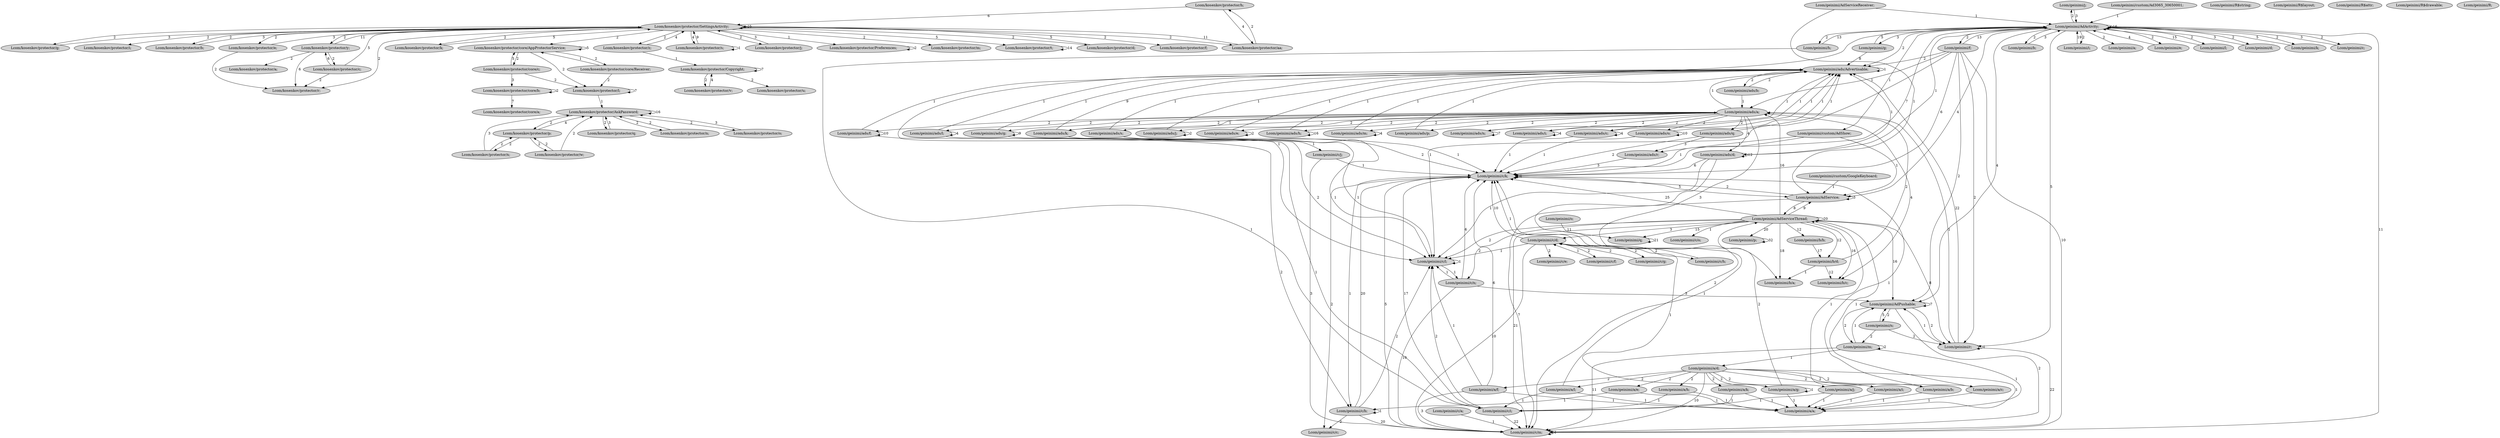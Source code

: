 digraph G {
	edge [style=solid,
		weight=0
	];
	"Lcom/kosenkov/protector/h;"	 [style=filled];
	"Lcom/kosenkov/protector/SettingsActivity;"	 [style=filled];
	"Lcom/kosenkov/protector/h;" -> "Lcom/kosenkov/protector/SettingsActivity;"	 [label=6,
		weight=6];
	"Lcom/kosenkov/protector/aa;"	 [style=filled];
	"Lcom/kosenkov/protector/h;" -> "Lcom/kosenkov/protector/aa;"	 [label=4,
		weight=4];
	"Lcom/geinimi/j;"	 [style=filled];
	"Lcom/geinimi/AdActivity;"	 [style=filled];
	"Lcom/geinimi/j;" -> "Lcom/geinimi/AdActivity;"	 [label=3,
		weight=3];
	"Lcom/geinimi/q;"	 [style=filled];
	"Lcom/geinimi/q;" -> "Lcom/geinimi/q;"	 [label=21,
		weight=21];
	"Lcom/geinimi/ads/q;"	 [style=filled];
	"Lcom/geinimi/ads/Advertisable;"	 [style=filled];
	"Lcom/geinimi/ads/q;" -> "Lcom/geinimi/ads/Advertisable;"	 [label=1,
		weight=1];
	"Lcom/geinimi/c/k;"	 [style=filled];
	"Lcom/geinimi/ads/q;" -> "Lcom/geinimi/c/k;"	 [label=2,
		weight=2];
	"Lcom/geinimi/ads/r;"	 [style=filled];
	"Lcom/geinimi/ads/q;" -> "Lcom/geinimi/ads/r;"	 [label=3,
		weight=3];
	"Lcom/geinimi/a/j;"	 [style=filled];
	"Lcom/geinimi/a/a;"	 [style=filled];
	"Lcom/geinimi/a/j;" -> "Lcom/geinimi/a/a;"	 [label=1,
		weight=1];
	"Lcom/geinimi/c/i;"	 [style=filled];
	"Lcom/geinimi/a/j;" -> "Lcom/geinimi/c/i;"	 [label=1,
		weight=1];
	"Lcom/kosenkov/protector/w;"	 [style=filled];
	"Lcom/kosenkov/protector/p;"	 [style=filled];
	"Lcom/kosenkov/protector/w;" -> "Lcom/kosenkov/protector/p;"	 [label=2,
		weight=2];
	"Lcom/kosenkov/protector/AskPassword;"	 [style=filled];
	"Lcom/kosenkov/protector/w;" -> "Lcom/kosenkov/protector/AskPassword;"	 [label=2,
		weight=2];
	"Lcom/geinimi/c/d;"	 [style=filled];
	"Lcom/geinimi/c/l;"	 [style=filled];
	"Lcom/geinimi/c/d;" -> "Lcom/geinimi/c/l;"	 [label=1,
		weight=1];
	"Lcom/geinimi/c/g;"	 [style=filled];
	"Lcom/geinimi/c/d;" -> "Lcom/geinimi/c/g;"	 [label=2,
		weight=2];
	"Lcom/geinimi/c/f;"	 [style=filled];
	"Lcom/geinimi/c/d;" -> "Lcom/geinimi/c/f;"	 [label=2,
		weight=2];
	"Lcom/geinimi/c/d;" -> "Lcom/geinimi/c/k;"	 [label=10,
		weight=10];
	"Lcom/geinimi/c/h;"	 [style=filled];
	"Lcom/geinimi/c/d;" -> "Lcom/geinimi/c/h;"	 [label=2,
		weight=2];
	"Lcom/geinimi/c/m;"	 [style=filled];
	"Lcom/geinimi/c/d;" -> "Lcom/geinimi/c/m;"	 [label=10,
		weight=10];
	"Lcom/geinimi/c/e;"	 [style=filled];
	"Lcom/geinimi/c/d;" -> "Lcom/geinimi/c/e;"	 [label=2,
		weight=2];
	"Lcom/geinimi/a/b;"	 [style=filled];
	"Lcom/geinimi/a/b;" -> "Lcom/geinimi/a/a;"	 [label=1,
		weight=1];
	"Lcom/geinimi/a/b;" -> "Lcom/geinimi/c/k;"	 [label=1,
		weight=1];
	"Lcom/geinimi/ads/d;"	 [style=filled];
	"Lcom/geinimi/ads/d;" -> "Lcom/geinimi/ads/d;"	 [label=12,
		weight=12];
	"Lcom/geinimi/ads/d;" -> "Lcom/geinimi/c/l;"	 [label=1,
		weight=1];
	"Lcom/geinimi/ads/d;" -> "Lcom/geinimi/ads/Advertisable;"	 [label=1,
		weight=1];
	"Lcom/geinimi/ads/d;" -> "Lcom/geinimi/c/k;"	 [label=6,
		weight=6];
	"Lcom/geinimi/ads/d;" -> "Lcom/geinimi/c/m;"	 [label=1,
		weight=1];
	"Lcom/geinimi/b;"	 [style=filled];
	"Lcom/geinimi/b;" -> "Lcom/geinimi/AdActivity;"	 [label=3,
		weight=3];
	"Lcom/kosenkov/protector/g;"	 [style=filled];
	"Lcom/kosenkov/protector/g;" -> "Lcom/kosenkov/protector/SettingsActivity;"	 [label=3,
		weight=3];
	"Lcom/geinimi/ads/s;"	 [style=filled];
	"Lcom/geinimi/ads/s;" -> "Lcom/geinimi/c/l;"	 [label=1,
		weight=1];
	"Lcom/geinimi/ads/s;" -> "Lcom/geinimi/ads/Advertisable;"	 [label=1,
		weight=1];
	"Lcom/geinimi/ads/s;" -> "Lcom/geinimi/c/k;"	 [label=1,
		weight=1];
	"Lcom/geinimi/ads/l;"	 [style=filled];
	"Lcom/geinimi/ads/l;" -> "Lcom/geinimi/ads/l;"	 [label=4,
		weight=4];
	"Lcom/geinimi/ads/l;" -> "Lcom/geinimi/ads/Advertisable;"	 [label=1,
		weight=1];
	"Lcom/geinimi/ads/l;" -> "Lcom/geinimi/c/i;"	 [label=1,
		weight=1];
	"Lcom/geinimi/c/j;"	 [style=filled];
	"Lcom/geinimi/c/j;" -> "Lcom/geinimi/c/k;"	 [label=1,
		weight=1];
	"Lcom/geinimi/c/j;" -> "Lcom/geinimi/c/m;"	 [label=3,
		weight=3];
	"Lcom/geinimi/c/l;" -> "Lcom/geinimi/c/l;"	 [label=1,
		weight=1];
	"Lcom/geinimi/c/n;"	 [style=filled];
	"Lcom/geinimi/c/l;" -> "Lcom/geinimi/c/n;"	 [label=1,
		weight=1];
	"Lcom/kosenkov/protector/Copyright;"	 [style=filled];
	"Lcom/kosenkov/protector/Copyright;" -> "Lcom/kosenkov/protector/Copyright;"	 [label=7,
		weight=7];
	"Lcom/kosenkov/protector/u;"	 [style=filled];
	"Lcom/kosenkov/protector/Copyright;" -> "Lcom/kosenkov/protector/u;"	 [label=2,
		weight=2];
	"Lcom/kosenkov/protector/v;"	 [style=filled];
	"Lcom/kosenkov/protector/Copyright;" -> "Lcom/kosenkov/protector/v;"	 [label=2,
		weight=2];
	"Lcom/geinimi/a/i;"	 [style=filled];
	"Lcom/geinimi/a/i;" -> "Lcom/geinimi/a/a;"	 [label=1,
		weight=1];
	"Lcom/geinimi/AdServiceThread;"	 [style=filled];
	"Lcom/geinimi/a/i;" -> "Lcom/geinimi/AdServiceThread;"	 [label=1,
		weight=1];
	"Lcom/geinimi/p;"	 [style=filled];
	"Lcom/geinimi/p;" -> "Lcom/geinimi/p;"	 [label=32,
		weight=32];
	"Lcom/kosenkov/protector/i;"	 [style=filled];
	"Lcom/geinimi/ads/Advertisable;" -> "Lcom/geinimi/ads/Advertisable;"	 [label=1,
		weight=1];
	"Lcom/geinimi/ads/b;"	 [style=filled];
	"Lcom/geinimi/ads/Advertisable;" -> "Lcom/geinimi/ads/b;"	 [label=2,
		weight=2];
	"Lcom/geinimi/c/o;"	 [style=filled];
	"Lcom/kosenkov/protector/p;" -> "Lcom/kosenkov/protector/w;"	 [label=2,
		weight=2];
	"Lcom/kosenkov/protector/x;"	 [style=filled];
	"Lcom/kosenkov/protector/p;" -> "Lcom/kosenkov/protector/x;"	 [label=2,
		weight=2];
	"Lcom/kosenkov/protector/p;" -> "Lcom/kosenkov/protector/AskPassword;"	 [label=4,
		weight=4];
	"Lcom/geinimi/i;"	 [style=filled];
	"Lcom/geinimi/i;" -> "Lcom/geinimi/AdActivity;"	 [label=19,
		weight=19];
	"Lcom/geinimi/c/g;" -> "Lcom/geinimi/c/d;"	 [label=2,
		weight=2];
	"Lcom/geinimi/a;"	 [style=filled];
	"Lcom/kosenkov/protector/a;"	 [style=filled];
	"Lcom/geinimi/ads/e;"	 [style=filled];
	"Lcom/geinimi/ads/e;" -> "Lcom/geinimi/ads/Advertisable;"	 [label=1,
		weight=1];
	"Lcom/geinimi/ads/e;" -> "Lcom/geinimi/ads/e;"	 [label=2,
		weight=2];
	"Lcom/kosenkov/protector/x;" -> "Lcom/kosenkov/protector/p;"	 [label=2,
		weight=2];
	"Lcom/kosenkov/protector/x;" -> "Lcom/kosenkov/protector/AskPassword;"	 [label=3,
		weight=3];
	"Lcom/geinimi/ads/m;"	 [style=filled];
	"Lcom/geinimi/ads/m;" -> "Lcom/geinimi/ads/Advertisable;"	 [label=1,
		weight=1];
	"Lcom/geinimi/ads/m;" -> "Lcom/geinimi/ads/m;"	 [label=4,
		weight=4];
	"Lcom/geinimi/a/h;"	 [style=filled];
	"Lcom/geinimi/a/h;" -> "Lcom/geinimi/a/a;"	 [label=1,
		weight=1];
	"Lcom/geinimi/a/h;" -> "Lcom/geinimi/c/i;"	 [label=1,
		weight=1];
	"Lcom/geinimi/h;"	 [style=filled];
	"Lcom/geinimi/h;" -> "Lcom/geinimi/AdActivity;"	 [label=13,
		weight=13];
	"Lcom/geinimi/h;" -> "Lcom/geinimi/c/i;"	 [label=1,
		weight=1];
	"Lcom/kosenkov/protector/q;"	 [style=filled];
	"Lcom/kosenkov/protector/q;" -> "Lcom/kosenkov/protector/AskPassword;"	 [label=3,
		weight=3];
	"Lcom/kosenkov/protector/core/a;"	 [style=filled];
	"Lcom/geinimi/AdServiceReceiver;"	 [style=filled];
	"Lcom/geinimi/AdServiceReceiver;" -> "Lcom/geinimi/AdActivity;"	 [label=1,
		weight=1];
	"Lcom/geinimi/AdService;"	 [style=filled];
	"Lcom/geinimi/AdServiceReceiver;" -> "Lcom/geinimi/AdService;"	 [label=1,
		weight=1];
	"Lcom/geinimi/R$string;"	 [style=filled];
	"Lcom/geinimi/R$layout;"	 [style=filled];
	"Lcom/geinimi/c/f;" -> "Lcom/geinimi/c/d;"	 [label=1,
		weight=1];
	"Lcom/kosenkov/protector/b;"	 [style=filled];
	"Lcom/kosenkov/protector/b;" -> "Lcom/kosenkov/protector/SettingsActivity;"	 [label=3,
		weight=3];
	"Lcom/geinimi/ads/f;"	 [style=filled];
	"Lcom/geinimi/ads/f;" -> "Lcom/geinimi/ads/Advertisable;"	 [label=1,
		weight=1];
	"Lcom/geinimi/ads/f;" -> "Lcom/geinimi/ads/f;"	 [label=10,
		weight=10];
	"Lcom/geinimi/c/b;"	 [style=filled];
	"Lcom/geinimi/ads/f;" -> "Lcom/geinimi/c/b;"	 [label=2,
		weight=2];
	"Lcom/kosenkov/protector/y;"	 [style=filled];
	"Lcom/kosenkov/protector/y;" -> "Lcom/kosenkov/protector/a;"	 [label=2,
		weight=2];
	"Lcom/kosenkov/protector/r;"	 [style=filled];
	"Lcom/kosenkov/protector/y;" -> "Lcom/kosenkov/protector/r;"	 [label=6,
		weight=6];
	"Lcom/kosenkov/protector/y;" -> "Lcom/kosenkov/protector/SettingsActivity;"	 [label=11,
		weight=11];
	"Lcom/kosenkov/protector/c;"	 [style=filled];
	"Lcom/kosenkov/protector/y;" -> "Lcom/kosenkov/protector/c;"	 [label=2,
		weight=2];
	"Lcom/geinimi/ads/n;"	 [style=filled];
	"Lcom/geinimi/ads/n;" -> "Lcom/geinimi/ads/Advertisable;"	 [label=1,
		weight=1];
	"Lcom/geinimi/ads/n;" -> "Lcom/geinimi/ads/n;"	 [label=7,
		weight=7];
	"Lcom/geinimi/c/a;"	 [style=filled];
	"Lcom/geinimi/c/a;" -> "Lcom/geinimi/c/m;"	 [label=1,
		weight=1];
	"Lcom/kosenkov/protector/k;"	 [style=filled];
	"Lcom/kosenkov/protector/k;" -> "Lcom/kosenkov/protector/SettingsActivity;"	 [label=5,
		weight=5];
	"Lcom/geinimi/ads/o;"	 [style=filled];
	"Lcom/geinimi/ads/o;" -> "Lcom/geinimi/ads/Advertisable;"	 [label=1,
		weight=1];
	"Lcom/geinimi/ads/o;" -> "Lcom/geinimi/ads/o;"	 [label=10,
		weight=10];
	"Lcom/geinimi/ads/o;" -> "Lcom/geinimi/c/k;"	 [label=1,
		weight=1];
	"Lcom/kosenkov/protector/core/b;"	 [style=filled];
	"Lcom/kosenkov/protector/core/b;" -> "Lcom/kosenkov/protector/core/a;"	 [label=7,
		weight=7];
	"Lcom/kosenkov/protector/core/b;" -> "Lcom/kosenkov/protector/core/b;"	 [label=2,
		weight=2];
	"Lcom/geinimi/R$attr;"	 [style=filled];
	"Lcom/kosenkov/protector/core/Receiver;"	 [style=filled];
	"Lcom/kosenkov/protector/l;"	 [style=filled];
	"Lcom/kosenkov/protector/core/Receiver;" -> "Lcom/kosenkov/protector/l;"	 [label=2,
		weight=2];
	"Lcom/kosenkov/protector/core/AppProtectorService;"	 [style=filled];
	"Lcom/kosenkov/protector/core/Receiver;" -> "Lcom/kosenkov/protector/core/AppProtectorService;"	 [label=1,
		weight=1];
	"Lcom/geinimi/o;"	 [style=filled];
	"Lcom/geinimi/o;" -> "Lcom/geinimi/q;"	 [label=11,
		weight=11];
	"Lcom/geinimi/ads/g;"	 [style=filled];
	"Lcom/geinimi/ads/g;" -> "Lcom/geinimi/c/l;"	 [label=2,
		weight=2];
	"Lcom/geinimi/ads/g;" -> "Lcom/geinimi/ads/Advertisable;"	 [label=1,
		weight=1];
	"Lcom/geinimi/ads/g;" -> "Lcom/geinimi/ads/g;"	 [label=9,
		weight=9];
	"Lcom/geinimi/g;"	 [style=filled];
	"Lcom/geinimi/g;" -> "Lcom/geinimi/ads/Advertisable;"	 [label=8,
		weight=8];
	"Lcom/geinimi/g;" -> "Lcom/geinimi/AdActivity;"	 [label=5,
		weight=5];
	"Lcom/geinimi/c/k;" -> "Lcom/geinimi/c/k;"	 [label=1,
		weight=1];
	"Lcom/geinimi/c/c;"	 [style=filled];
	"Lcom/geinimi/c/k;" -> "Lcom/geinimi/c/c;"	 [label=2,
		weight=2];
	"Lcom/geinimi/c/k;" -> "Lcom/geinimi/c/m;"	 [label=5,
		weight=5];
	"Lcom/geinimi/c/k;" -> "Lcom/geinimi/c/b;"	 [label=1,
		weight=1];
	"Lcom/geinimi/c/k;" -> "Lcom/geinimi/AdService;"	 [label=5,
		weight=5];
	"Lcom/geinimi/a/g;"	 [style=filled];
	"Lcom/geinimi/a/g;" -> "Lcom/geinimi/c/d;"	 [label=1,
		weight=1];
	"Lcom/geinimi/a/g;" -> "Lcom/geinimi/a/a;"	 [label=1,
		weight=1];
	"Lcom/geinimi/a/g;" -> "Lcom/geinimi/a/g;"	 [label=1,
		weight=1];
	"Lcom/geinimi/a/g;" -> "Lcom/geinimi/AdServiceThread;"	 [label=2,
		weight=2];
	"Lcom/geinimi/AdActivity;" -> "Lcom/geinimi/j;"	 [label=2,
		weight=2];
	"Lcom/geinimi/AdActivity;" -> "Lcom/geinimi/ads/d;"	 [label=1,
		weight=1];
	"Lcom/geinimi/AdActivity;" -> "Lcom/geinimi/b;"	 [label=2,
		weight=2];
	"Lcom/geinimi/AdActivity;" -> "Lcom/geinimi/c/l;"	 [label=1,
		weight=1];
	"Lcom/geinimi/AdActivity;" -> "Lcom/geinimi/ads/Advertisable;"	 [label=2,
		weight=2];
	"Lcom/geinimi/AdActivity;" -> "Lcom/geinimi/i;"	 [label=2,
		weight=2];
	"Lcom/geinimi/AdActivity;" -> "Lcom/geinimi/a;"	 [label=2,
		weight=2];
	"Lcom/geinimi/AdActivity;" -> "Lcom/geinimi/h;"	 [label=2,
		weight=2];
	"Lcom/geinimi/AdActivity;" -> "Lcom/geinimi/g;"	 [label=3,
		weight=3];
	"Lcom/geinimi/AdActivity;" -> "Lcom/geinimi/c/k;"	 [label=7,
		weight=7];
	"Lcom/geinimi/AdActivity;" -> "Lcom/geinimi/AdActivity;"	 [label=16,
		weight=16];
	"Lcom/geinimi/AdPushable;"	 [style=filled];
	"Lcom/geinimi/AdActivity;" -> "Lcom/geinimi/AdPushable;"	 [label=4,
		weight=4];
	"Lcom/geinimi/r;"	 [style=filled];
	"Lcom/geinimi/AdActivity;" -> "Lcom/geinimi/r;"	 [label=5,
		weight=5];
	"Lcom/geinimi/f;"	 [style=filled];
	"Lcom/geinimi/AdActivity;" -> "Lcom/geinimi/f;"	 [label=2,
		weight=2];
	"Lcom/geinimi/custom/AdShow;"	 [style=filled];
	"Lcom/geinimi/AdActivity;" -> "Lcom/geinimi/custom/AdShow;"	 [label=1,
		weight=1];
	"Lcom/geinimi/e;"	 [style=filled];
	"Lcom/geinimi/AdActivity;" -> "Lcom/geinimi/e;"	 [label=2,
		weight=2];
	"Lcom/geinimi/l;"	 [style=filled];
	"Lcom/geinimi/AdActivity;" -> "Lcom/geinimi/l;"	 [label=2,
		weight=2];
	"Lcom/geinimi/AdActivity;" -> "Lcom/geinimi/c/m;"	 [label=11,
		weight=11];
	"Lcom/geinimi/AdActivity;" -> "Lcom/geinimi/AdService;"	 [label=4,
		weight=4];
	"Lcom/geinimi/d;"	 [style=filled];
	"Lcom/geinimi/AdActivity;" -> "Lcom/geinimi/d;"	 [label=2,
		weight=2];
	"Lcom/geinimi/k;"	 [style=filled];
	"Lcom/geinimi/AdActivity;" -> "Lcom/geinimi/k;"	 [label=2,
		weight=2];
	"Lcom/geinimi/c;"	 [style=filled];
	"Lcom/geinimi/AdActivity;" -> "Lcom/geinimi/c;"	 [label=2,
		weight=2];
	"Lcom/kosenkov/protector/SettingsActivity;" -> "Lcom/kosenkov/protector/g;"	 [label=2,
		weight=2];
	"Lcom/kosenkov/protector/SettingsActivity;" -> "Lcom/kosenkov/protector/i;"	 [label=2,
		weight=2];
	"Lcom/kosenkov/protector/SettingsActivity;" -> "Lcom/kosenkov/protector/b;"	 [label=2,
		weight=2];
	"Lcom/kosenkov/protector/SettingsActivity;" -> "Lcom/kosenkov/protector/y;"	 [label=2,
		weight=2];
	"Lcom/kosenkov/protector/SettingsActivity;" -> "Lcom/kosenkov/protector/k;"	 [label=2,
		weight=2];
	"Lcom/kosenkov/protector/SettingsActivity;" -> "Lcom/kosenkov/protector/r;"	 [label=2,
		weight=2];
	"Lcom/kosenkov/protector/SettingsActivity;" -> "Lcom/kosenkov/protector/SettingsActivity;"	 [label=25,
		weight=25];
	"Lcom/kosenkov/protector/z;"	 [style=filled];
	"Lcom/kosenkov/protector/SettingsActivity;" -> "Lcom/kosenkov/protector/z;"	 [label=2,
		weight=2];
	"Lcom/kosenkov/protector/s;"	 [style=filled];
	"Lcom/kosenkov/protector/SettingsActivity;" -> "Lcom/kosenkov/protector/s;"	 [label=4,
		weight=4];
	"Lcom/kosenkov/protector/j;"	 [style=filled];
	"Lcom/kosenkov/protector/SettingsActivity;" -> "Lcom/kosenkov/protector/j;"	 [label=2,
		weight=2];
	"Lcom/kosenkov/protector/Preferences;"	 [style=filled];
	"Lcom/kosenkov/protector/SettingsActivity;" -> "Lcom/kosenkov/protector/Preferences;"	 [label=1,
		weight=1];
	"Lcom/kosenkov/protector/m;"	 [style=filled];
	"Lcom/kosenkov/protector/SettingsActivity;" -> "Lcom/kosenkov/protector/m;"	 [label=2,
		weight=2];
	"Lcom/kosenkov/protector/t;"	 [style=filled];
	"Lcom/kosenkov/protector/SettingsActivity;" -> "Lcom/kosenkov/protector/t;"	 [label=5,
		weight=5];
	"Lcom/kosenkov/protector/d;"	 [style=filled];
	"Lcom/kosenkov/protector/SettingsActivity;" -> "Lcom/kosenkov/protector/d;"	 [label=2,
		weight=2];
	"Lcom/kosenkov/protector/SettingsActivity;" -> "Lcom/kosenkov/protector/aa;"	 [label=2,
		weight=2];
	"Lcom/kosenkov/protector/e;"	 [style=filled];
	"Lcom/kosenkov/protector/SettingsActivity;" -> "Lcom/kosenkov/protector/e;"	 [label=2,
		weight=2];
	"Lcom/kosenkov/protector/SettingsActivity;" -> "Lcom/kosenkov/protector/core/AppProtectorService;"	 [label=2,
		weight=2];
	"Lcom/kosenkov/protector/f;"	 [style=filled];
	"Lcom/kosenkov/protector/SettingsActivity;" -> "Lcom/kosenkov/protector/f;"	 [label=2,
		weight=2];
	"Lcom/kosenkov/protector/z;" -> "Lcom/kosenkov/protector/Copyright;"	 [label=1,
		weight=1];
	"Lcom/kosenkov/protector/z;" -> "Lcom/kosenkov/protector/SettingsActivity;"	 [label=4,
		weight=4];
	"Lcom/geinimi/c/i;" -> "Lcom/geinimi/c/l;"	 [label=2,
		weight=2];
	"Lcom/geinimi/c/i;" -> "Lcom/geinimi/c/k;"	 [label=17,
		weight=17];
	"Lcom/geinimi/c/i;" -> "Lcom/geinimi/c/m;"	 [label=22,
		weight=22];
	"Lcom/geinimi/AdPushable;" -> "Lcom/geinimi/AdPushable;"	 [label=7,
		weight=7];
	"Lcom/geinimi/n;"	 [style=filled];
	"Lcom/geinimi/AdPushable;" -> "Lcom/geinimi/n;"	 [label=2,
		weight=2];
	"Lcom/geinimi/AdPushable;" -> "Lcom/geinimi/r;"	 [label=2,
		weight=2];
	"Lcom/geinimi/m;"	 [style=filled];
	"Lcom/geinimi/AdPushable;" -> "Lcom/geinimi/m;"	 [label=2,
		weight=2];
	"Lcom/geinimi/AdPushable;" -> "Lcom/geinimi/c/m;"	 [label=2,
		weight=2];
	"Lcom/geinimi/AdServiceThread;" -> "Lcom/geinimi/q;"	 [label=15,
		weight=15];
	"Lcom/geinimi/AdServiceThread;" -> "Lcom/geinimi/c/d;"	 [label=3,
		weight=3];
	"Lcom/geinimi/AdServiceThread;" -> "Lcom/geinimi/c/l;"	 [label=2,
		weight=2];
	"Lcom/geinimi/AdServiceThread;" -> "Lcom/geinimi/p;"	 [label=20,
		weight=20];
	"Lcom/geinimi/AdServiceThread;" -> "Lcom/geinimi/c/o;"	 [label=1,
		weight=1];
	"Lcom/geinimi/AdServiceThread;" -> "Lcom/geinimi/c/k;"	 [label=25,
		weight=25];
	"Lcom/geinimi/AdServiceThread;" -> "Lcom/geinimi/AdPushable;"	 [label=16,
		weight=16];
	"Lcom/geinimi/AdServiceThread;" -> "Lcom/geinimi/AdServiceThread;"	 [label=20,
		weight=20];
	"Lcom/geinimi/AdServiceThread;" -> "Lcom/geinimi/r;"	 [label=8,
		weight=8];
	"Lcom/geinimi/b/a;"	 [style=filled];
	"Lcom/geinimi/AdServiceThread;" -> "Lcom/geinimi/b/a;"	 [label=18,
		weight=18];
	"Lcom/geinimi/AdServiceThread;" -> "Lcom/geinimi/c/n;"	 [label=2,
		weight=2];
	"Lcom/geinimi/ads/a;"	 [style=filled];
	"Lcom/geinimi/AdServiceThread;" -> "Lcom/geinimi/ads/a;"	 [label=16,
		weight=16];
	"Lcom/geinimi/b/b;"	 [style=filled];
	"Lcom/geinimi/AdServiceThread;" -> "Lcom/geinimi/b/b;"	 [label=12,
		weight=12];
	"Lcom/geinimi/AdServiceThread;" -> "Lcom/geinimi/c/m;"	 [label=21,
		weight=21];
	"Lcom/geinimi/AdServiceThread;" -> "Lcom/geinimi/AdService;"	 [label=9,
		weight=9];
	"Lcom/geinimi/b/c;"	 [style=filled];
	"Lcom/geinimi/AdServiceThread;" -> "Lcom/geinimi/b/c;"	 [label=16,
		weight=16];
	"Lcom/geinimi/b/d;"	 [style=filled];
	"Lcom/geinimi/AdServiceThread;" -> "Lcom/geinimi/b/d;"	 [label=12,
		weight=12];
	"Lcom/geinimi/ads/h;"	 [style=filled];
	"Lcom/geinimi/ads/h;" -> "Lcom/geinimi/ads/Advertisable;"	 [label=1,
		weight=1];
	"Lcom/geinimi/ads/h;" -> "Lcom/geinimi/ads/h;"	 [label=16,
		weight=16];
	"Lcom/kosenkov/protector/l;" -> "Lcom/kosenkov/protector/l;"	 [label=7,
		weight=7];
	"Lcom/kosenkov/protector/l;" -> "Lcom/kosenkov/protector/AskPassword;"	 [label=1,
		weight=1];
	"Lcom/kosenkov/protector/s;" -> "Lcom/kosenkov/protector/SettingsActivity;"	 [label=9,
		weight=9];
	"Lcom/kosenkov/protector/s;" -> "Lcom/kosenkov/protector/s;"	 [label=1,
		weight=1];
	"Lcom/geinimi/R$drawable;"	 [style=filled];
	"Lcom/geinimi/ads/p;"	 [style=filled];
	"Lcom/geinimi/ads/p;" -> "Lcom/geinimi/ads/Advertisable;"	 [label=1,
		weight=1];
	"Lcom/kosenkov/protector/core/c;"	 [style=filled];
	"Lcom/kosenkov/protector/core/c;" -> "Lcom/kosenkov/protector/core/b;"	 [label=3,
		weight=3];
	"Lcom/kosenkov/protector/core/c;" -> "Lcom/kosenkov/protector/l;"	 [label=2,
		weight=2];
	"Lcom/kosenkov/protector/core/c;" -> "Lcom/kosenkov/protector/core/AppProtectorService;"	 [label=5,
		weight=5];
	"Lcom/geinimi/n;" -> "Lcom/geinimi/AdPushable;"	 [label=5,
		weight=5];
	"Lcom/geinimi/n;" -> "Lcom/geinimi/r;"	 [label=2,
		weight=2];
	"Lcom/geinimi/n;" -> "Lcom/geinimi/m;"	 [label=2,
		weight=2];
	"Lcom/kosenkov/protector/c;" -> "Lcom/kosenkov/protector/y;"	 [label=6,
		weight=6];
	"Lcom/kosenkov/protector/c;" -> "Lcom/kosenkov/protector/r;"	 [label=2,
		weight=2];
	"Lcom/kosenkov/protector/c;" -> "Lcom/kosenkov/protector/SettingsActivity;"	 [label=5,
		weight=5];
	"Lcom/geinimi/r;" -> "Lcom/geinimi/ads/Advertisable;"	 [label=22,
		weight=22];
	"Lcom/geinimi/r;" -> "Lcom/geinimi/AdPushable;"	 [label=1,
		weight=1];
	"Lcom/geinimi/r;" -> "Lcom/geinimi/r;"	 [label=1,
		weight=1];
	"Lcom/geinimi/r;" -> "Lcom/geinimi/ads/a;"	 [label=1,
		weight=1];
	"Lcom/geinimi/r;" -> "Lcom/geinimi/c/m;"	 [label=22,
		weight=22];
	"Lcom/geinimi/f;" -> "Lcom/geinimi/c/l;"	 [label=1,
		weight=1];
	"Lcom/geinimi/f;" -> "Lcom/geinimi/ads/Advertisable;"	 [label=2,
		weight=2];
	"Lcom/geinimi/f;" -> "Lcom/geinimi/c/k;"	 [label=6,
		weight=6];
	"Lcom/geinimi/f;" -> "Lcom/geinimi/AdActivity;"	 [label=13,
		weight=13];
	"Lcom/geinimi/f;" -> "Lcom/geinimi/AdPushable;"	 [label=2,
		weight=2];
	"Lcom/geinimi/f;" -> "Lcom/geinimi/r;"	 [label=2,
		weight=2];
	"Lcom/geinimi/f;" -> "Lcom/geinimi/ads/a;"	 [label=1,
		weight=1];
	"Lcom/geinimi/f;" -> "Lcom/geinimi/c/m;"	 [label=10,
		weight=10];
	"Lcom/geinimi/a/f;"	 [style=filled];
	"Lcom/geinimi/a/f;" -> "Lcom/geinimi/c/l;"	 [label=1,
		weight=1];
	"Lcom/geinimi/a/f;" -> "Lcom/geinimi/a/a;"	 [label=1,
		weight=1];
	"Lcom/geinimi/a/f;" -> "Lcom/geinimi/c/k;"	 [label=6,
		weight=6];
	"Lcom/geinimi/a/f;" -> "Lcom/geinimi/c/m;"	 [label=3,
		weight=3];
	"Lcom/kosenkov/protector/j;" -> "Lcom/kosenkov/protector/SettingsActivity;"	 [label=3,
		weight=3];
	"Lcom/geinimi/custom/Ad3065_30650001;"	 [style=filled];
	"Lcom/geinimi/custom/Ad3065_30650001;" -> "Lcom/geinimi/AdActivity;"	 [label=1,
		weight=1];
	"Lcom/geinimi/custom/AdShow;" -> "Lcom/geinimi/c/k;"	 [label=1,
		weight=1];
	"Lcom/geinimi/custom/AdShow;" -> "Lcom/geinimi/AdService;"	 [label=1,
		weight=1];
	"Lcom/geinimi/custom/AdShow;" -> "Lcom/geinimi/ads/r;"	 [label=1,
		weight=1];
	"Lcom/kosenkov/protector/Preferences;" -> "Lcom/kosenkov/protector/Preferences;"	 [label=2,
		weight=2];
	"Lcom/geinimi/ads/i;"	 [style=filled];
	"Lcom/geinimi/ads/i;" -> "Lcom/geinimi/ads/Advertisable;"	 [label=1,
		weight=1];
	"Lcom/geinimi/ads/i;" -> "Lcom/geinimi/ads/i;"	 [label=4,
		weight=4];
	"Lcom/kosenkov/protector/t;" -> "Lcom/kosenkov/protector/t;"	 [label=14,
		weight=14];
	"Lcom/geinimi/c/h;" -> "Lcom/geinimi/c/k;"	 [label=1,
		weight=1];
	"Lcom/geinimi/m;" -> "Lcom/geinimi/a/a;"	 [label=1,
		weight=1];
	"Lcom/geinimi/m;" -> "Lcom/geinimi/AdPushable;"	 [label=1,
		weight=1];
	"Lcom/geinimi/m;" -> "Lcom/geinimi/m;"	 [label=2,
		weight=2];
	"Lcom/geinimi/m;" -> "Lcom/geinimi/c/m;"	 [label=11,
		weight=11];
	"Lcom/geinimi/a/d;"	 [style=filled];
	"Lcom/geinimi/m;" -> "Lcom/geinimi/a/d;"	 [label=1,
		weight=1];
	"Lcom/geinimi/c/n;" -> "Lcom/geinimi/c/l;"	 [label=1,
		weight=1];
	"Lcom/geinimi/c/n;" -> "Lcom/geinimi/c/k;"	 [label=6,
		weight=6];
	"Lcom/geinimi/c/n;" -> "Lcom/geinimi/AdPushable;"	 [label=3,
		weight=3];
	"Lcom/geinimi/c/n;" -> "Lcom/geinimi/c/m;"	 [label=10,
		weight=10];
	"Lcom/geinimi/e;" -> "Lcom/geinimi/AdActivity;"	 [label=4,
		weight=4];
	"Lcom/kosenkov/protector/d;" -> "Lcom/kosenkov/protector/SettingsActivity;"	 [label=5,
		weight=5];
	"Lcom/geinimi/ads/a;" -> "Lcom/geinimi/ads/q;"	 [label=2,
		weight=2];
	"Lcom/geinimi/ads/a;" -> "Lcom/geinimi/ads/d;"	 [label=4,
		weight=4];
	"Lcom/geinimi/ads/a;" -> "Lcom/geinimi/ads/s;"	 [label=2,
		weight=2];
	"Lcom/geinimi/ads/a;" -> "Lcom/geinimi/ads/l;"	 [label=2,
		weight=2];
	"Lcom/geinimi/ads/a;" -> "Lcom/geinimi/ads/Advertisable;"	 [label=1,
		weight=1];
	"Lcom/geinimi/ads/a;" -> "Lcom/geinimi/ads/e;"	 [label=2,
		weight=2];
	"Lcom/geinimi/ads/a;" -> "Lcom/geinimi/ads/m;"	 [label=2,
		weight=2];
	"Lcom/geinimi/ads/a;" -> "Lcom/geinimi/ads/f;"	 [label=2,
		weight=2];
	"Lcom/geinimi/ads/a;" -> "Lcom/geinimi/ads/n;"	 [label=2,
		weight=2];
	"Lcom/geinimi/ads/a;" -> "Lcom/geinimi/ads/o;"	 [label=2,
		weight=2];
	"Lcom/geinimi/ads/a;" -> "Lcom/geinimi/ads/g;"	 [label=2,
		weight=2];
	"Lcom/geinimi/ads/a;" -> "Lcom/geinimi/ads/h;"	 [label=2,
		weight=2];
	"Lcom/geinimi/ads/a;" -> "Lcom/geinimi/ads/p;"	 [label=2,
		weight=2];
	"Lcom/geinimi/ads/a;" -> "Lcom/geinimi/b/a;"	 [label=3,
		weight=3];
	"Lcom/geinimi/ads/a;" -> "Lcom/geinimi/ads/i;"	 [label=2,
		weight=2];
	"Lcom/geinimi/ads/j;"	 [style=filled];
	"Lcom/geinimi/ads/a;" -> "Lcom/geinimi/ads/j;"	 [label=2,
		weight=2];
	"Lcom/geinimi/ads/a;" -> "Lcom/geinimi/b/c;"	 [label=4,
		weight=4];
	"Lcom/geinimi/ads/k;"	 [style=filled];
	"Lcom/geinimi/ads/a;" -> "Lcom/geinimi/ads/k;"	 [label=2,
		weight=2];
	"Lcom/geinimi/ads/c;"	 [style=filled];
	"Lcom/geinimi/ads/a;" -> "Lcom/geinimi/ads/c;"	 [label=2,
		weight=2];
	"Lcom/geinimi/a/e;"	 [style=filled];
	"Lcom/geinimi/a/e;" -> "Lcom/geinimi/a/a;"	 [label=1,
		weight=1];
	"Lcom/geinimi/a/e;" -> "Lcom/geinimi/c/b;"	 [label=1,
		weight=1];
	"Lcom/geinimi/b/b;" -> "Lcom/geinimi/b/d;"	 [label=17,
		weight=17];
	"Lcom/geinimi/ads/j;" -> "Lcom/geinimi/ads/Advertisable;"	 [label=1,
		weight=1];
	"Lcom/geinimi/ads/j;" -> "Lcom/geinimi/ads/j;"	 [label=2,
		weight=2];
	"Lcom/geinimi/l;" -> "Lcom/geinimi/AdActivity;"	 [label=15,
		weight=15];
	"Lcom/geinimi/a/l;"	 [style=filled];
	"Lcom/geinimi/a/l;" -> "Lcom/geinimi/a/a;"	 [label=1,
		weight=1];
	"Lcom/geinimi/a/l;" -> "Lcom/geinimi/c/k;"	 [label=2,
		weight=2];
	"Lcom/geinimi/a/l;" -> "Lcom/geinimi/c/i;"	 [label=1,
		weight=1];
	"Lcom/geinimi/c/m;" -> "Lcom/geinimi/c/m;"	 [label=1,
		weight=1];
	"Lcom/kosenkov/protector/n;"	 [style=filled];
	"Lcom/kosenkov/protector/n;" -> "Lcom/kosenkov/protector/AskPassword;"	 [label=2,
		weight=2];
	"Lcom/kosenkov/protector/aa;" -> "Lcom/kosenkov/protector/h;"	 [label=2,
		weight=2];
	"Lcom/kosenkov/protector/aa;" -> "Lcom/kosenkov/protector/SettingsActivity;"	 [label=11,
		weight=11];
	"Lcom/geinimi/c/b;" -> "Lcom/geinimi/c/l;"	 [label=2,
		weight=2];
	"Lcom/geinimi/c/b;" -> "Lcom/geinimi/c/k;"	 [label=20,
		weight=20];
	"Lcom/geinimi/c/b;" -> "Lcom/geinimi/c/c;"	 [label=2,
		weight=2];
	"Lcom/geinimi/c/b;" -> "Lcom/geinimi/c/m;"	 [label=20,
		weight=20];
	"Lcom/geinimi/c/b;" -> "Lcom/geinimi/c/b;"	 [label=1,
		weight=1];
	"Lcom/geinimi/a/d;" -> "Lcom/geinimi/a/j;"	 [label=2,
		weight=2];
	"Lcom/geinimi/a/d;" -> "Lcom/geinimi/a/b;"	 [label=2,
		weight=2];
	"Lcom/geinimi/a/d;" -> "Lcom/geinimi/a/i;"	 [label=2,
		weight=2];
	"Lcom/geinimi/a/d;" -> "Lcom/geinimi/a/a;"	 [label=1,
		weight=1];
	"Lcom/geinimi/a/d;" -> "Lcom/geinimi/a/h;"	 [label=2,
		weight=2];
	"Lcom/geinimi/a/d;" -> "Lcom/geinimi/a/g;"	 [label=2,
		weight=2];
	"Lcom/geinimi/a/d;" -> "Lcom/geinimi/a/f;"	 [label=2,
		weight=2];
	"Lcom/geinimi/a/d;" -> "Lcom/geinimi/a/e;"	 [label=2,
		weight=2];
	"Lcom/geinimi/a/d;" -> "Lcom/geinimi/a/l;"	 [label=2,
		weight=2];
	"Lcom/geinimi/a/d;" -> "Lcom/geinimi/c/m;"	 [label=10,
		weight=10];
	"Lcom/geinimi/a/k;"	 [style=filled];
	"Lcom/geinimi/a/d;" -> "Lcom/geinimi/a/k;"	 [label=2,
		weight=2];
	"Lcom/geinimi/a/c;"	 [style=filled];
	"Lcom/geinimi/a/d;" -> "Lcom/geinimi/a/c;"	 [label=2,
		weight=2];
	"Lcom/geinimi/AdService;" -> "Lcom/geinimi/c/k;"	 [label=2,
		weight=2];
	"Lcom/geinimi/AdService;" -> "Lcom/geinimi/AdServiceThread;"	 [label=8,
		weight=8];
	"Lcom/geinimi/AdService;" -> "Lcom/geinimi/c/m;"	 [label=7,
		weight=7];
	"Lcom/geinimi/AdService;" -> "Lcom/geinimi/AdService;"	 [label=3,
		weight=3];
	"Lcom/kosenkov/protector/e;" -> "Lcom/kosenkov/protector/r;"	 [label=2,
		weight=2];
	"Lcom/kosenkov/protector/e;" -> "Lcom/kosenkov/protector/SettingsActivity;"	 [label=3,
		weight=3];
	"Lcom/kosenkov/protector/AskPassword;" -> "Lcom/kosenkov/protector/p;"	 [label=2,
		weight=2];
	"Lcom/kosenkov/protector/AskPassword;" -> "Lcom/kosenkov/protector/q;"	 [label=2,
		weight=2];
	"Lcom/kosenkov/protector/AskPassword;" -> "Lcom/kosenkov/protector/n;"	 [label=2,
		weight=2];
	"Lcom/kosenkov/protector/AskPassword;" -> "Lcom/kosenkov/protector/AskPassword;"	 [label=16,
		weight=16];
	"Lcom/kosenkov/protector/o;"	 [style=filled];
	"Lcom/kosenkov/protector/AskPassword;" -> "Lcom/kosenkov/protector/o;"	 [label=2,
		weight=2];
	"Lcom/geinimi/d;" -> "Lcom/geinimi/AdActivity;"	 [label=3,
		weight=3];
	"Lcom/geinimi/ads/b;" -> "Lcom/geinimi/ads/Advertisable;"	 [label=2,
		weight=2];
	"Lcom/geinimi/ads/b;" -> "Lcom/geinimi/ads/a;"	 [label=1,
		weight=1];
	"Lcom/geinimi/R;"	 [style=filled];
	"Lcom/geinimi/k;" -> "Lcom/geinimi/AdActivity;"	 [label=5,
		weight=5];
	"Lcom/geinimi/ads/k;" -> "Lcom/geinimi/c/j;"	 [label=1,
		weight=1];
	"Lcom/geinimi/ads/k;" -> "Lcom/geinimi/c/l;"	 [label=1,
		weight=1];
	"Lcom/geinimi/ads/k;" -> "Lcom/geinimi/ads/Advertisable;"	 [label=9,
		weight=9];
	"Lcom/geinimi/ads/k;" -> "Lcom/geinimi/c/k;"	 [label=2,
		weight=2];
	"Lcom/geinimi/ads/k;" -> "Lcom/geinimi/ads/a;"	 [label=1,
		weight=1];
	"Lcom/geinimi/a/k;" -> "Lcom/geinimi/a/a;"	 [label=1,
		weight=1];
	"Lcom/geinimi/a/k;" -> "Lcom/geinimi/c/i;"	 [label=1,
		weight=1];
	"Lcom/kosenkov/protector/core/AppProtectorService;" -> "Lcom/kosenkov/protector/core/Receiver;"	 [label=2,
		weight=2];
	"Lcom/kosenkov/protector/core/AppProtectorService;" -> "Lcom/kosenkov/protector/l;"	 [label=2,
		weight=2];
	"Lcom/kosenkov/protector/core/AppProtectorService;" -> "Lcom/kosenkov/protector/core/c;"	 [label=2,
		weight=2];
	"Lcom/kosenkov/protector/core/AppProtectorService;" -> "Lcom/kosenkov/protector/core/AppProtectorService;"	 [label=5,
		weight=5];
	"Lcom/kosenkov/protector/o;" -> "Lcom/kosenkov/protector/AskPassword;"	 [label=3,
		weight=3];
	"Lcom/kosenkov/protector/v;" -> "Lcom/kosenkov/protector/Copyright;"	 [label=4,
		weight=4];
	"Lcom/geinimi/custom/GoogleKeyboard;"	 [style=filled];
	"Lcom/geinimi/custom/GoogleKeyboard;" -> "Lcom/geinimi/AdService;"	 [label=1,
		weight=1];
	"Lcom/geinimi/a/c;" -> "Lcom/geinimi/a/a;"	 [label=1,
		weight=1];
	"Lcom/geinimi/a/c;" -> "Lcom/geinimi/AdServiceThread;"	 [label=1,
		weight=1];
	"Lcom/geinimi/c;" -> "Lcom/geinimi/AdActivity;"	 [label=3,
		weight=3];
	"Lcom/geinimi/ads/r;" -> "Lcom/geinimi/c/k;"	 [label=3,
		weight=3];
	"Lcom/geinimi/b/d;" -> "Lcom/geinimi/b/a;"	 [label=1,
		weight=1];
	"Lcom/geinimi/b/d;" -> "Lcom/geinimi/ads/a;"	 [label=2,
		weight=2];
	"Lcom/geinimi/b/d;" -> "Lcom/geinimi/b/c;"	 [label=12,
		weight=12];
	"Lcom/geinimi/ads/c;" -> "Lcom/geinimi/ads/Advertisable;"	 [label=1,
		weight=1];
	"Lcom/geinimi/ads/c;" -> "Lcom/geinimi/c/k;"	 [label=1,
		weight=1];
	"Lcom/geinimi/ads/c;" -> "Lcom/geinimi/ads/c;"	 [label=4,
		weight=4];
}
